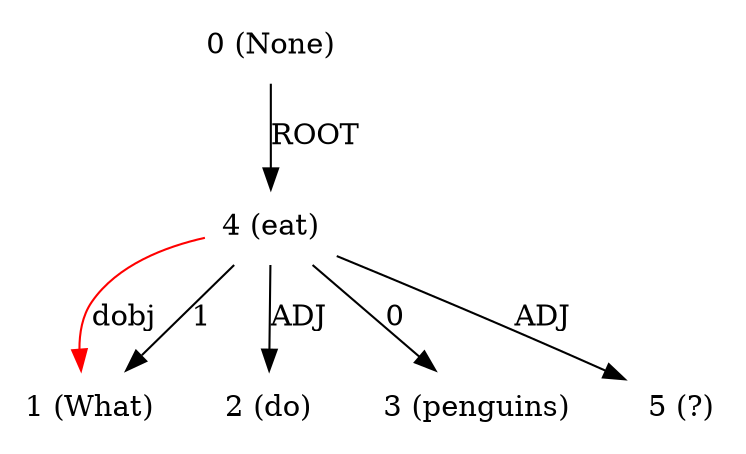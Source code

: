 digraph G{
edge [dir=forward]
node [shape=plaintext]

0 [label="0 (None)"]
0 -> 4 [label="ROOT"]
1 [label="1 (What)"]
4 -> 1 [label="dobj", color="red"]
2 [label="2 (do)"]
3 [label="3 (penguins)"]
4 [label="4 (eat)"]
4 -> 1 [label="1"]
4 -> 3 [label="0"]
4 -> 2 [label="ADJ"]
4 -> 5 [label="ADJ"]
5 [label="5 (?)"]
}
